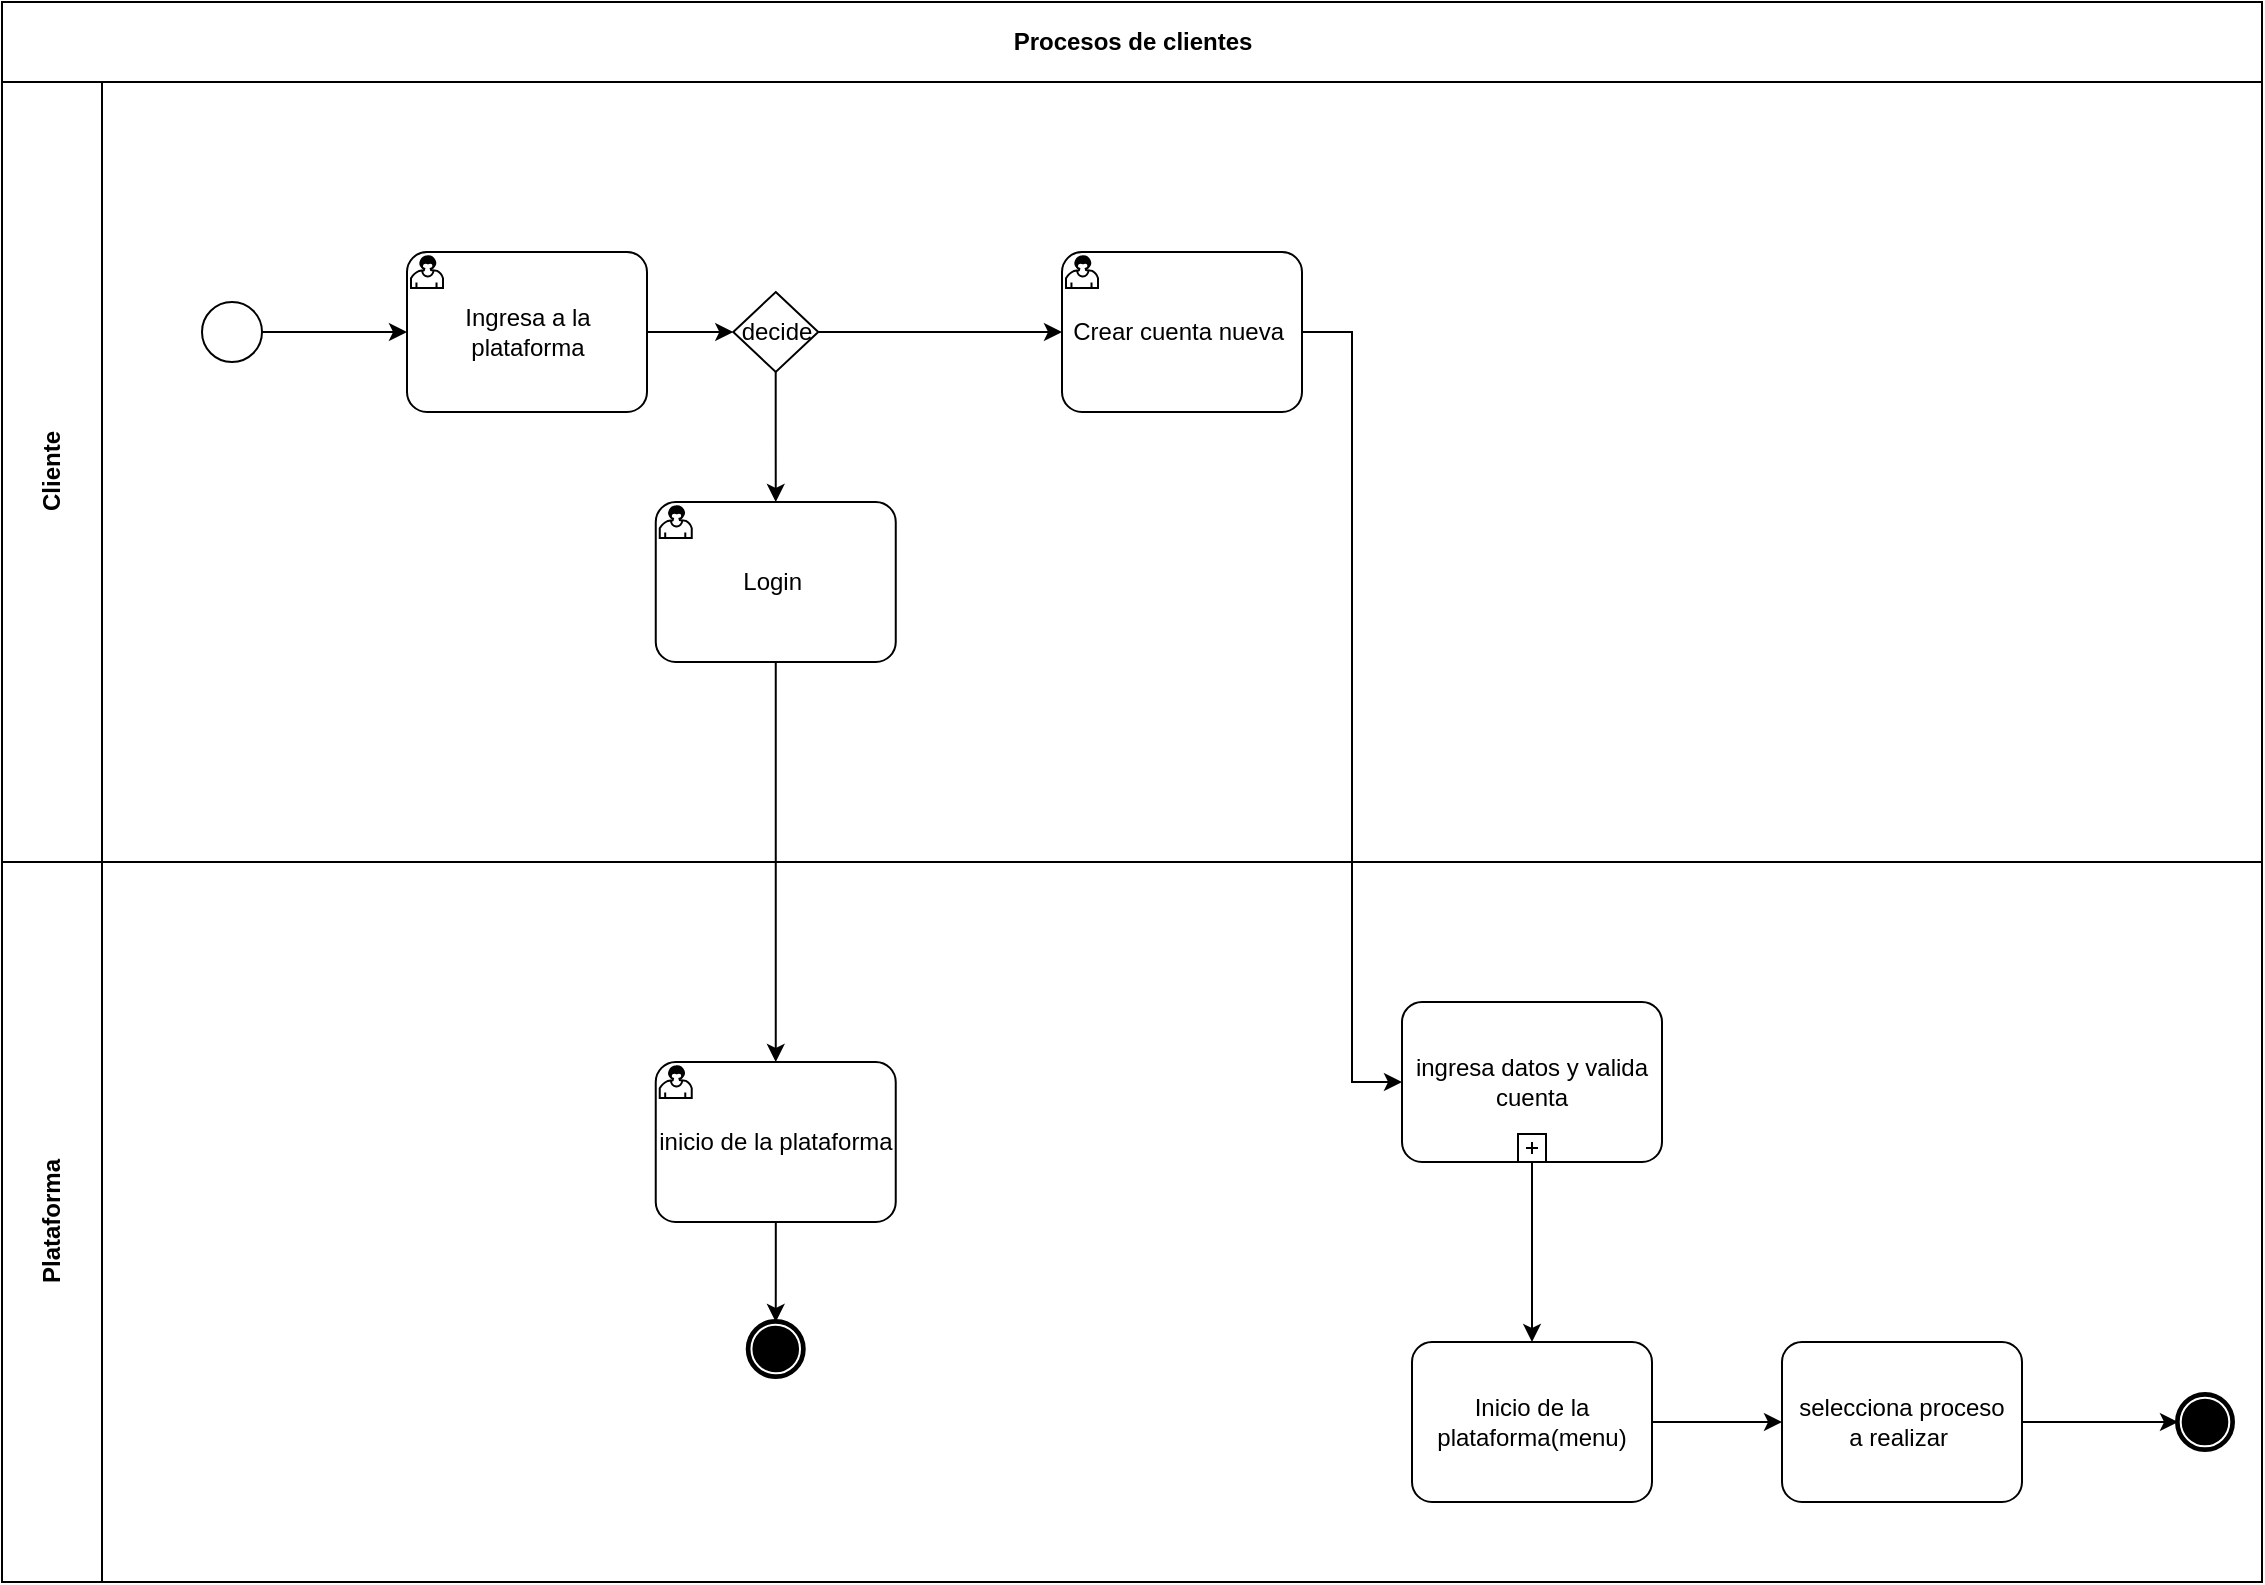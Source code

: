 <mxfile version="16.6.4" type="device"><diagram name="Page-1" id="2a216829-ef6e-dabb-86c1-c78162f3ba2b"><mxGraphModel dx="868" dy="450" grid="1" gridSize="10" guides="1" tooltips="1" connect="1" arrows="1" fold="1" page="1" pageScale="1" pageWidth="850" pageHeight="1100" background="none" math="0" shadow="0"><root><mxCell id="0"/><mxCell id="1" parent="0"/><mxCell id="p5-8YH4_9rZZ7cK_LwrX-1" value="Procesos de clientes" style="swimlane;html=1;childLayout=stackLayout;resizeParent=1;resizeParentMax=0;horizontal=1;startSize=40;horizontalStack=0;" vertex="1" parent="1"><mxGeometry x="160" y="160" width="1130" height="790" as="geometry"/></mxCell><mxCell id="p5-8YH4_9rZZ7cK_LwrX-2" value="Cliente" style="swimlane;html=1;startSize=50;horizontal=0;" vertex="1" parent="p5-8YH4_9rZZ7cK_LwrX-1"><mxGeometry y="40" width="1130" height="390" as="geometry"><mxRectangle y="20" width="480" height="20" as="alternateBounds"/></mxGeometry></mxCell><mxCell id="p5-8YH4_9rZZ7cK_LwrX-6" value="" style="ellipse;whiteSpace=wrap;html=1;aspect=fixed;" vertex="1" parent="p5-8YH4_9rZZ7cK_LwrX-2"><mxGeometry x="100" y="110" width="30" height="30" as="geometry"/></mxCell><mxCell id="p5-8YH4_9rZZ7cK_LwrX-20" value="" style="edgeStyle=orthogonalEdgeStyle;rounded=0;orthogonalLoop=1;jettySize=auto;html=1;entryX=0.5;entryY=0;entryDx=0;entryDy=0;entryPerimeter=0;" edge="1" parent="p5-8YH4_9rZZ7cK_LwrX-2" source="p5-8YH4_9rZZ7cK_LwrX-14" target="p5-8YH4_9rZZ7cK_LwrX-43"><mxGeometry relative="1" as="geometry"><mxPoint x="386.9" y="270" as="targetPoint"/></mxGeometry></mxCell><mxCell id="p5-8YH4_9rZZ7cK_LwrX-32" style="edgeStyle=orthogonalEdgeStyle;rounded=0;orthogonalLoop=1;jettySize=auto;html=1;entryX=0;entryY=0.5;entryDx=0;entryDy=0;entryPerimeter=0;" edge="1" parent="p5-8YH4_9rZZ7cK_LwrX-2" source="p5-8YH4_9rZZ7cK_LwrX-14" target="p5-8YH4_9rZZ7cK_LwrX-31"><mxGeometry relative="1" as="geometry"/></mxCell><mxCell id="p5-8YH4_9rZZ7cK_LwrX-14" value="decide" style="rhombus;whiteSpace=wrap;html=1;" vertex="1" parent="p5-8YH4_9rZZ7cK_LwrX-2"><mxGeometry x="365.63" y="105" width="42.5" height="40" as="geometry"/></mxCell><mxCell id="p5-8YH4_9rZZ7cK_LwrX-9" value="" style="edgeStyle=orthogonalEdgeStyle;rounded=0;orthogonalLoop=1;jettySize=auto;html=1;entryX=0;entryY=0.5;entryDx=0;entryDy=0;entryPerimeter=0;" edge="1" parent="p5-8YH4_9rZZ7cK_LwrX-2" source="p5-8YH4_9rZZ7cK_LwrX-6" target="p5-8YH4_9rZZ7cK_LwrX-27"><mxGeometry relative="1" as="geometry"><mxPoint x="180" y="85" as="targetPoint"/></mxGeometry></mxCell><mxCell id="p5-8YH4_9rZZ7cK_LwrX-15" value="" style="edgeStyle=orthogonalEdgeStyle;rounded=0;orthogonalLoop=1;jettySize=auto;html=1;exitX=1;exitY=0.5;exitDx=0;exitDy=0;exitPerimeter=0;" edge="1" parent="p5-8YH4_9rZZ7cK_LwrX-2" source="p5-8YH4_9rZZ7cK_LwrX-27" target="p5-8YH4_9rZZ7cK_LwrX-14"><mxGeometry relative="1" as="geometry"><mxPoint x="295" y="85" as="sourcePoint"/></mxGeometry></mxCell><mxCell id="p5-8YH4_9rZZ7cK_LwrX-27" value="Ingresa a la plataforma" style="points=[[0.25,0,0],[0.5,0,0],[0.75,0,0],[1,0.25,0],[1,0.5,0],[1,0.75,0],[0.75,1,0],[0.5,1,0],[0.25,1,0],[0,0.75,0],[0,0.5,0],[0,0.25,0]];shape=mxgraph.bpmn.task;whiteSpace=wrap;rectStyle=rounded;size=10;taskMarker=user;" vertex="1" parent="p5-8YH4_9rZZ7cK_LwrX-2"><mxGeometry x="202.5" y="85" width="120" height="80" as="geometry"/></mxCell><mxCell id="p5-8YH4_9rZZ7cK_LwrX-31" value="Crear cuenta nueva " style="points=[[0.25,0,0],[0.5,0,0],[0.75,0,0],[1,0.25,0],[1,0.5,0],[1,0.75,0],[0.75,1,0],[0.5,1,0],[0.25,1,0],[0,0.75,0],[0,0.5,0],[0,0.25,0]];shape=mxgraph.bpmn.task;whiteSpace=wrap;rectStyle=rounded;size=10;taskMarker=user;" vertex="1" parent="p5-8YH4_9rZZ7cK_LwrX-2"><mxGeometry x="530" y="85" width="120" height="80" as="geometry"/></mxCell><mxCell id="p5-8YH4_9rZZ7cK_LwrX-43" value="Login " style="points=[[0.25,0,0],[0.5,0,0],[0.75,0,0],[1,0.25,0],[1,0.5,0],[1,0.75,0],[0.75,1,0],[0.5,1,0],[0.25,1,0],[0,0.75,0],[0,0.5,0],[0,0.25,0]];shape=mxgraph.bpmn.task;whiteSpace=wrap;rectStyle=rounded;size=10;taskMarker=user;" vertex="1" parent="p5-8YH4_9rZZ7cK_LwrX-2"><mxGeometry x="326.88" y="210" width="120" height="80" as="geometry"/></mxCell><mxCell id="p5-8YH4_9rZZ7cK_LwrX-3" value="Plataforma" style="swimlane;html=1;startSize=50;horizontal=0;" vertex="1" parent="p5-8YH4_9rZZ7cK_LwrX-1"><mxGeometry y="430" width="1130" height="360" as="geometry"/></mxCell><mxCell id="p5-8YH4_9rZZ7cK_LwrX-28" value="inicio de la plataforma" style="points=[[0.25,0,0],[0.5,0,0],[0.75,0,0],[1,0.25,0],[1,0.5,0],[1,0.75,0],[0.75,1,0],[0.5,1,0],[0.25,1,0],[0,0.75,0],[0,0.5,0],[0,0.25,0]];shape=mxgraph.bpmn.task;whiteSpace=wrap;rectStyle=rounded;size=10;taskMarker=user;" vertex="1" parent="p5-8YH4_9rZZ7cK_LwrX-3"><mxGeometry x="326.87" y="100" width="120" height="80" as="geometry"/></mxCell><mxCell id="p5-8YH4_9rZZ7cK_LwrX-24" value="" style="points=[[0.145,0.145,0],[0.5,0,0],[0.855,0.145,0],[1,0.5,0],[0.855,0.855,0],[0.5,1,0],[0.145,0.855,0],[0,0.5,0]];shape=mxgraph.bpmn.event;html=1;verticalLabelPosition=bottom;labelBackgroundColor=#ffffff;verticalAlign=top;align=center;perimeter=ellipsePerimeter;outlineConnect=0;aspect=fixed;outline=end;symbol=terminate;" vertex="1" parent="p5-8YH4_9rZZ7cK_LwrX-3"><mxGeometry x="373.37" y="230" width="27" height="27" as="geometry"/></mxCell><mxCell id="p5-8YH4_9rZZ7cK_LwrX-33" value="ingresa datos y valida cuenta" style="points=[[0.25,0,0],[0.5,0,0],[0.75,0,0],[1,0.25,0],[1,0.5,0],[1,0.75,0],[0.75,1,0],[0.5,1,0],[0.25,1,0],[0,0.75,0],[0,0.5,0],[0,0.25,0]];shape=mxgraph.bpmn.task;whiteSpace=wrap;rectStyle=rounded;size=10;taskMarker=abstract;isLoopSub=1;" vertex="1" parent="p5-8YH4_9rZZ7cK_LwrX-3"><mxGeometry x="700" y="70" width="130" height="80" as="geometry"/></mxCell><mxCell id="p5-8YH4_9rZZ7cK_LwrX-35" value="Inicio de la plataforma(menu)" style="points=[[0.25,0,0],[0.5,0,0],[0.75,0,0],[1,0.25,0],[1,0.5,0],[1,0.75,0],[0.75,1,0],[0.5,1,0],[0.25,1,0],[0,0.75,0],[0,0.5,0],[0,0.25,0]];shape=mxgraph.bpmn.task;whiteSpace=wrap;rectStyle=rounded;size=10;taskMarker=abstract;" vertex="1" parent="p5-8YH4_9rZZ7cK_LwrX-3"><mxGeometry x="705" y="240" width="120" height="80" as="geometry"/></mxCell><mxCell id="p5-8YH4_9rZZ7cK_LwrX-36" style="edgeStyle=orthogonalEdgeStyle;rounded=0;orthogonalLoop=1;jettySize=auto;html=1;" edge="1" parent="p5-8YH4_9rZZ7cK_LwrX-3" source="p5-8YH4_9rZZ7cK_LwrX-33" target="p5-8YH4_9rZZ7cK_LwrX-35"><mxGeometry relative="1" as="geometry"/></mxCell><mxCell id="p5-8YH4_9rZZ7cK_LwrX-45" style="edgeStyle=orthogonalEdgeStyle;rounded=0;orthogonalLoop=1;jettySize=auto;html=1;entryX=0;entryY=0.5;entryDx=0;entryDy=0;entryPerimeter=0;" edge="1" parent="p5-8YH4_9rZZ7cK_LwrX-3" source="p5-8YH4_9rZZ7cK_LwrX-38" target="p5-8YH4_9rZZ7cK_LwrX-41"><mxGeometry relative="1" as="geometry"/></mxCell><mxCell id="p5-8YH4_9rZZ7cK_LwrX-38" value="selecciona proceso&#10;a realizar " style="points=[[0.25,0,0],[0.5,0,0],[0.75,0,0],[1,0.25,0],[1,0.5,0],[1,0.75,0],[0.75,1,0],[0.5,1,0],[0.25,1,0],[0,0.75,0],[0,0.5,0],[0,0.25,0]];shape=mxgraph.bpmn.task;whiteSpace=wrap;rectStyle=rounded;size=10;taskMarker=abstract;" vertex="1" parent="p5-8YH4_9rZZ7cK_LwrX-3"><mxGeometry x="890" y="240" width="120" height="80" as="geometry"/></mxCell><mxCell id="p5-8YH4_9rZZ7cK_LwrX-39" value="" style="edgeStyle=orthogonalEdgeStyle;rounded=0;orthogonalLoop=1;jettySize=auto;html=1;" edge="1" parent="p5-8YH4_9rZZ7cK_LwrX-3" source="p5-8YH4_9rZZ7cK_LwrX-35" target="p5-8YH4_9rZZ7cK_LwrX-38"><mxGeometry relative="1" as="geometry"/></mxCell><mxCell id="p5-8YH4_9rZZ7cK_LwrX-41" value="" style="points=[[0.145,0.145,0],[0.5,0,0],[0.855,0.145,0],[1,0.5,0],[0.855,0.855,0],[0.5,1,0],[0.145,0.855,0],[0,0.5,0]];shape=mxgraph.bpmn.event;html=1;verticalLabelPosition=bottom;labelBackgroundColor=#ffffff;verticalAlign=top;align=center;perimeter=ellipsePerimeter;outlineConnect=0;aspect=fixed;outline=end;symbol=terminate;" vertex="1" parent="p5-8YH4_9rZZ7cK_LwrX-3"><mxGeometry x="1088" y="266.5" width="27" height="27" as="geometry"/></mxCell><mxCell id="p5-8YH4_9rZZ7cK_LwrX-22" value="" style="edgeStyle=orthogonalEdgeStyle;rounded=0;orthogonalLoop=1;jettySize=auto;html=1;exitX=0.5;exitY=1;exitDx=0;exitDy=0;exitPerimeter=0;" edge="1" parent="p5-8YH4_9rZZ7cK_LwrX-1" source="p5-8YH4_9rZZ7cK_LwrX-43" target="p5-8YH4_9rZZ7cK_LwrX-28"><mxGeometry relative="1" as="geometry"><mxPoint x="386.885" y="345" as="sourcePoint"/><mxPoint x="391" y="280" as="targetPoint"/></mxGeometry></mxCell><mxCell id="p5-8YH4_9rZZ7cK_LwrX-34" style="edgeStyle=orthogonalEdgeStyle;rounded=0;orthogonalLoop=1;jettySize=auto;html=1;exitX=1;exitY=0.5;exitDx=0;exitDy=0;exitPerimeter=0;entryX=0;entryY=0.5;entryDx=0;entryDy=0;entryPerimeter=0;" edge="1" parent="p5-8YH4_9rZZ7cK_LwrX-1" source="p5-8YH4_9rZZ7cK_LwrX-31" target="p5-8YH4_9rZZ7cK_LwrX-33"><mxGeometry relative="1" as="geometry"/></mxCell><mxCell id="p5-8YH4_9rZZ7cK_LwrX-42" style="edgeStyle=orthogonalEdgeStyle;rounded=0;orthogonalLoop=1;jettySize=auto;html=1;" edge="1" parent="1" source="p5-8YH4_9rZZ7cK_LwrX-28"><mxGeometry relative="1" as="geometry"><mxPoint x="546.87" y="820" as="targetPoint"/></mxGeometry></mxCell></root></mxGraphModel></diagram></mxfile>